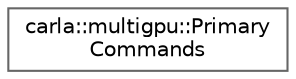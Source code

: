 digraph "类继承关系图"
{
 // INTERACTIVE_SVG=YES
 // LATEX_PDF_SIZE
  bgcolor="transparent";
  edge [fontname=Helvetica,fontsize=10,labelfontname=Helvetica,labelfontsize=10];
  node [fontname=Helvetica,fontsize=10,shape=box,height=0.2,width=0.4];
  rankdir="LR";
  Node0 [id="Node000000",label="carla::multigpu::Primary\lCommands",height=0.2,width=0.4,color="grey40", fillcolor="white", style="filled",URL="$da/da8/classcarla_1_1multigpu_1_1PrimaryCommands.html",tooltip=" "];
}
